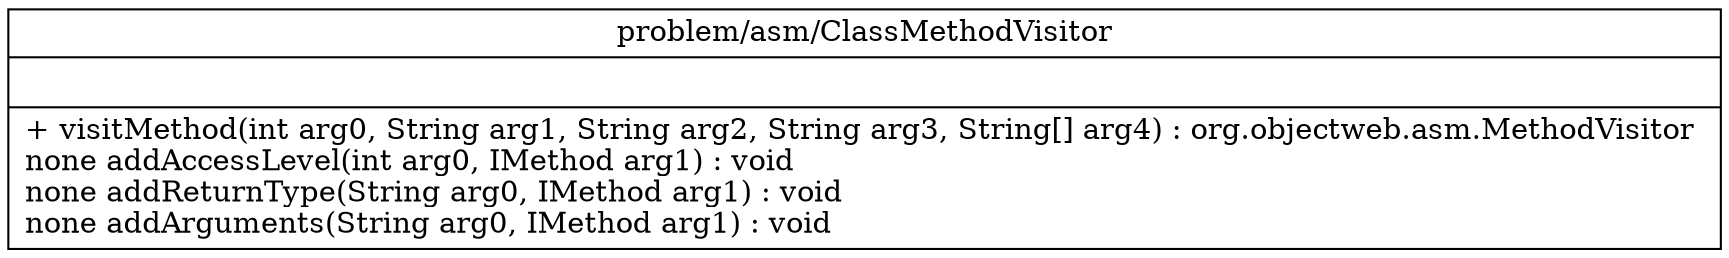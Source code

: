 digraph G { problemasmClassMethodVisitor [ 
 shape = "record",  label = "{ problem/asm/ClassMethodVisitor|\l| 
 		+ visitMethod(int arg0, String arg1, String arg2, String arg3, String[] arg4) : org.objectweb.asm.MethodVisitor \l
		none addAccessLevel(int arg0, IMethod arg1) : void \l
		none addReturnType(String arg0, IMethod arg1) : void \l
		none addArguments(String arg0, IMethod arg1) : void \l
 }" ];}